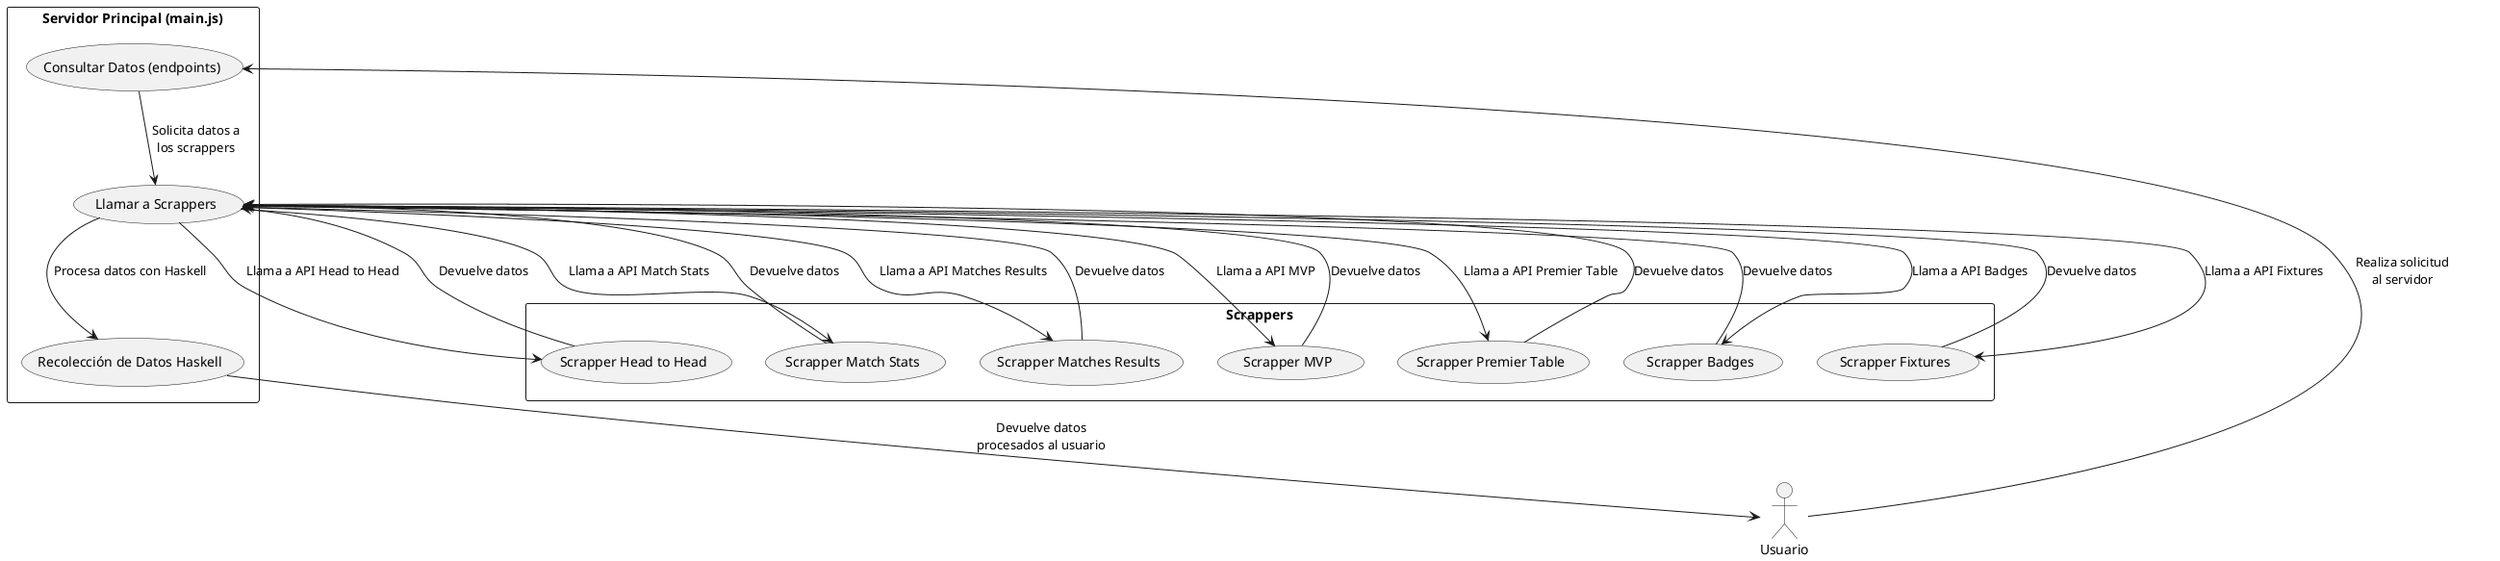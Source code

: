 @startuml
actor "Usuario" as user

rectangle "Servidor Principal (main.js)" {
  usecase "Consultar Datos (endpoints)" as UC1
  usecase "Llamar a Scrappers" as UC2
  usecase "Recolección de Datos Haskell" as UC3
}

rectangle "Scrappers" {
  usecase "Scrapper Badges" as Scr1
  usecase "Scrapper Fixtures" as Scr2
  usecase "Scrapper Head to Head" as Scr3
  usecase "Scrapper Match Stats" as Scr4
  usecase "Scrapper Matches Results" as Scr5
  usecase "Scrapper MVP" as Scr6
  usecase "Scrapper Premier Table" as Scr7
}

user --> UC1 : Realiza solicitud\nal servidor
UC1 --> UC2 : Solicita datos a\nlos scrappers
UC2 --> Scr1 : Llama a API Badges
UC2 --> Scr2 : Llama a API Fixtures
UC2 --> Scr3 : Llama a API Head to Head
UC2 --> Scr4 : Llama a API Match Stats
UC2 --> Scr5 : Llama a API Matches Results
UC2 --> Scr6 : Llama a API MVP
UC2 --> Scr7 : Llama a API Premier Table

UC2 --> UC3 : Procesa datos con Haskell
Scr1 --> UC2 : Devuelve datos
Scr2 --> UC2 : Devuelve datos
Scr3 --> UC2 : Devuelve datos
Scr4 --> UC2 : Devuelve datos
Scr5 --> UC2 : Devuelve datos
Scr6 --> UC2 : Devuelve datos
Scr7 --> UC2 : Devuelve datos
UC3 --> user : Devuelve datos\nprocesados al usuario
@enduml
